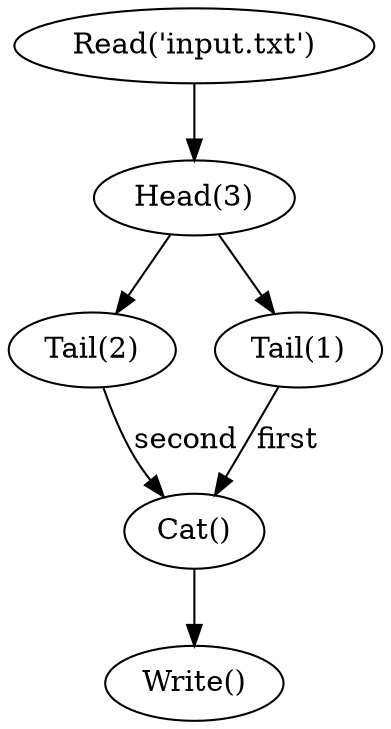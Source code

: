 digraph split_join {
  read [label="Read('input.txt')"]
  head [label="Head(3)"]
  left [label="Tail(2)"]
  right [label="Tail(1)"]
  cat [label="Cat()"]
  write [label="Write()"]
  read -> head
  head -> left
  head -> right
  left -> cat [label="second"]
  right -> cat [label="first"]
  cat -> write
}